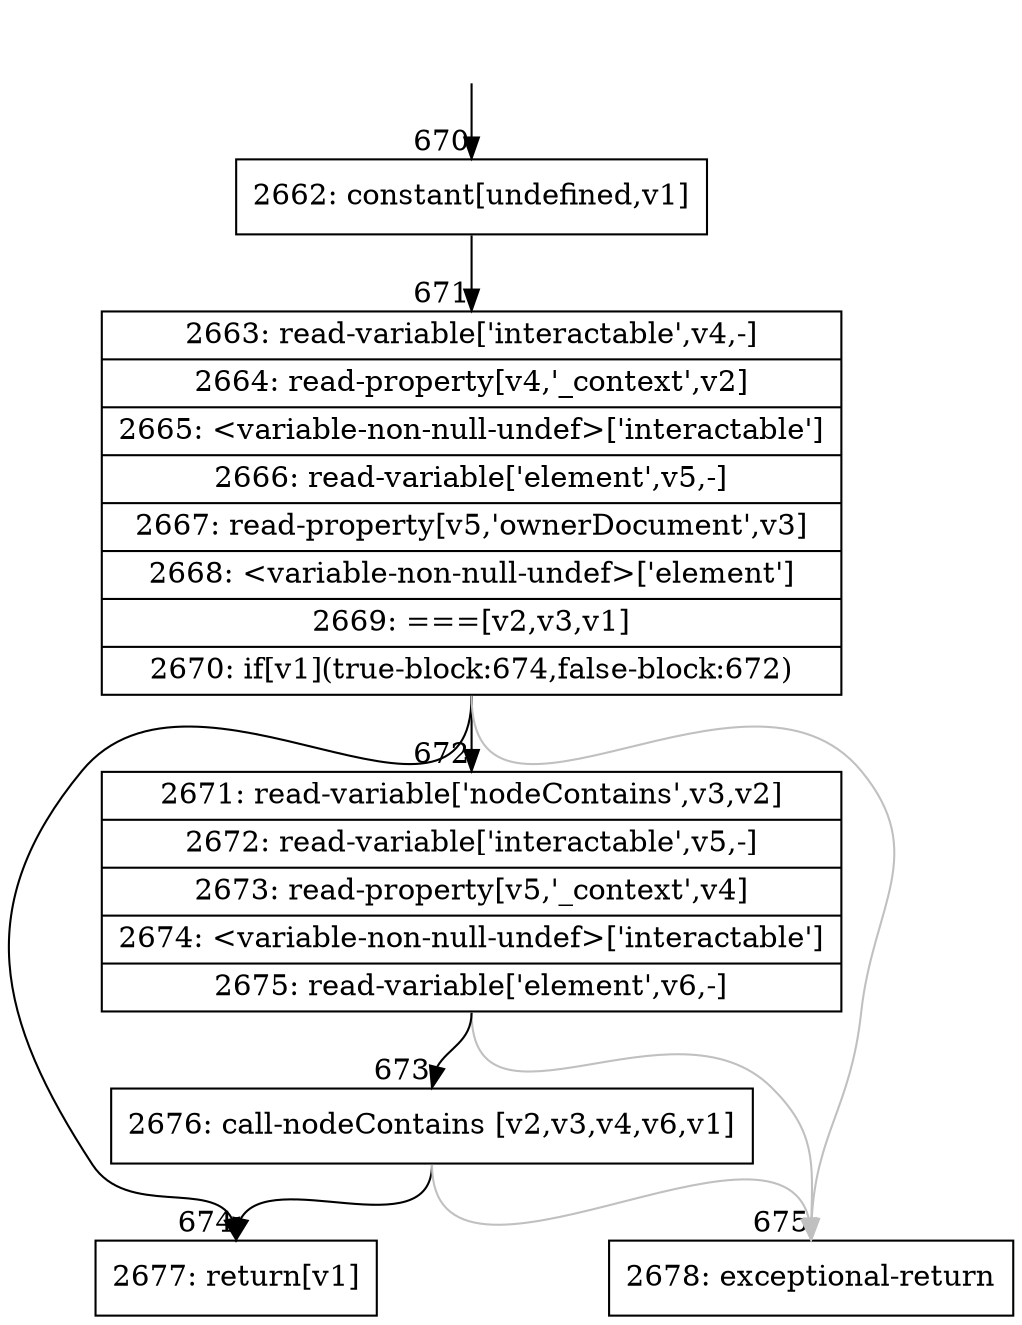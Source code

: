 digraph {
rankdir="TD"
BB_entry50[shape=none,label=""];
BB_entry50 -> BB670 [tailport=s, headport=n, headlabel="    670"]
BB670 [shape=record label="{2662: constant[undefined,v1]}" ] 
BB670 -> BB671 [tailport=s, headport=n, headlabel="      671"]
BB671 [shape=record label="{2663: read-variable['interactable',v4,-]|2664: read-property[v4,'_context',v2]|2665: \<variable-non-null-undef\>['interactable']|2666: read-variable['element',v5,-]|2667: read-property[v5,'ownerDocument',v3]|2668: \<variable-non-null-undef\>['element']|2669: ===[v2,v3,v1]|2670: if[v1](true-block:674,false-block:672)}" ] 
BB671 -> BB674 [tailport=s, headport=n, headlabel="      674"]
BB671 -> BB672 [tailport=s, headport=n, headlabel="      672"]
BB671 -> BB675 [tailport=s, headport=n, color=gray, headlabel="      675"]
BB672 [shape=record label="{2671: read-variable['nodeContains',v3,v2]|2672: read-variable['interactable',v5,-]|2673: read-property[v5,'_context',v4]|2674: \<variable-non-null-undef\>['interactable']|2675: read-variable['element',v6,-]}" ] 
BB672 -> BB673 [tailport=s, headport=n, headlabel="      673"]
BB672 -> BB675 [tailport=s, headport=n, color=gray]
BB673 [shape=record label="{2676: call-nodeContains [v2,v3,v4,v6,v1]}" ] 
BB673 -> BB674 [tailport=s, headport=n]
BB673 -> BB675 [tailport=s, headport=n, color=gray]
BB674 [shape=record label="{2677: return[v1]}" ] 
BB675 [shape=record label="{2678: exceptional-return}" ] 
//#$~ 956
}
